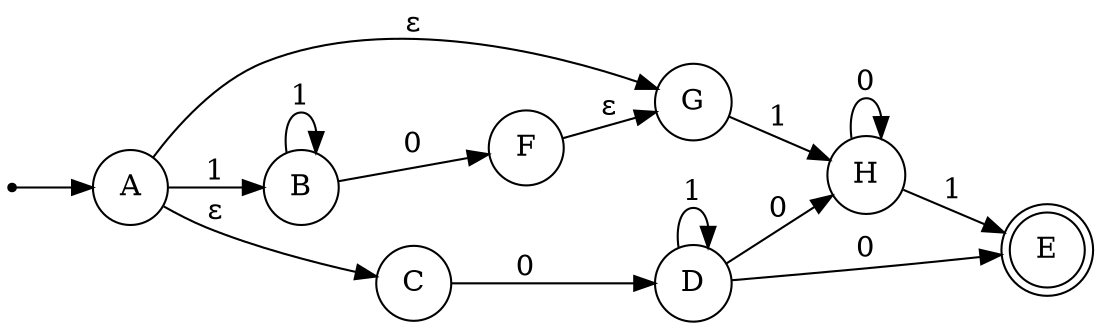 digraph AFND {
    rankdir=LR;
    node [shape = circle];
    node [shape = doublecircle]; "E";
    node [shape = circle];
    "" [shape=point];
    "" -> "A";

    "A" -> "B" [label = "1"];
    "A" -> "C" [label = "ε"];
    "A" -> "G" [label = "ε"];
    "B" -> "F" [label = "0"];
    "B" -> "B" [label = "1"];
    "C" -> "D" [label = "0"];
    "D" -> "E" [label = "0"];
    "D" -> "H" [label = "0"];
    "D" -> "D" [label = "1"];
    "F" -> "G" [label = "ε"];
    "G" -> "H" [label = "1"];
    "H" -> "H" [label = "0"];
    "H" -> "E" [label = "1"];
}